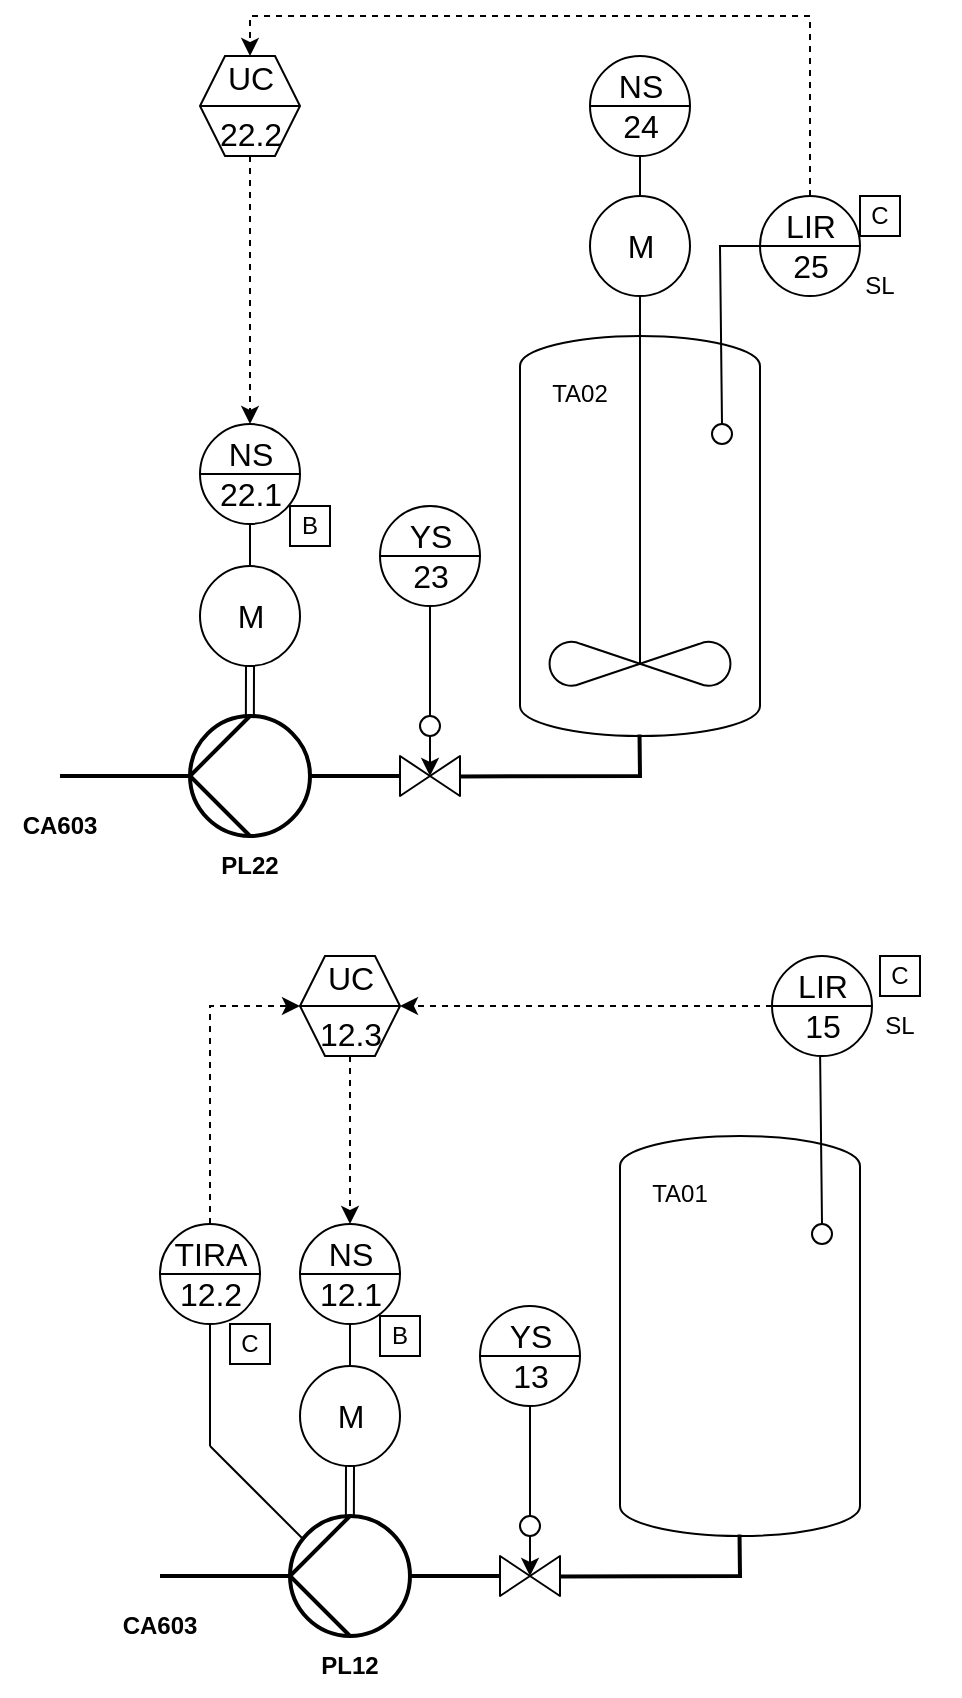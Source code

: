 <mxfile version="22.0.3" type="device">
  <diagram name="Page-1" id="qW39JcqbQnVajfrTr7IP">
    <mxGraphModel dx="1080" dy="1033" grid="1" gridSize="10" guides="1" tooltips="1" connect="1" arrows="1" fold="1" page="1" pageScale="1" pageWidth="850" pageHeight="1100" math="0" shadow="0">
      <root>
        <mxCell id="0" />
        <mxCell id="1" parent="0" />
        <mxCell id="VSIo94IfT64aYqF4Eojm-2" value="" style="shape=mxgraph.pid.vessels.pressurized_vessel;html=1;pointerEvents=1;align=center;verticalLabelPosition=bottom;verticalAlign=top;dashed=0;" parent="1" vertex="1">
          <mxGeometry x="540" y="260" width="120" height="200" as="geometry" />
        </mxCell>
        <mxCell id="VSIo94IfT64aYqF4Eojm-10" value="NS&lt;br style=&quot;font-size: 16px;&quot;&gt;24&lt;br style=&quot;font-size: 16px;&quot;&gt; " style="html=1;outlineConnect=0;align=center;dashed=0;aspect=fixed;shape=mxgraph.pid2inst.discInst;mounting=room;fontSize=16;" parent="1" vertex="1">
          <mxGeometry x="575" y="120" width="50" height="50" as="geometry" />
        </mxCell>
        <mxCell id="VSIo94IfT64aYqF4Eojm-12" value="M" style="dashed=0;outlineConnect=0;align=center;html=1;shape=mxgraph.pid.engines.electric_motor;fontSize=16;aspect=fixed;" parent="1" vertex="1">
          <mxGeometry x="575" y="190" width="50" height="50" as="geometry" />
        </mxCell>
        <mxCell id="VSIo94IfT64aYqF4Eojm-13" value="" style="shape=mxgraph.pid.agitators.agitator_(propeller);html=1;pointerEvents=1;align=center;verticalLabelPosition=bottom;verticalAlign=top;dashed=0;" parent="1" vertex="1">
          <mxGeometry x="554" y="304" width="92" height="132" as="geometry" />
        </mxCell>
        <mxCell id="VSIo94IfT64aYqF4Eojm-14" value="" style="endArrow=none;html=1;rounded=0;entryX=0.5;entryY=1;entryDx=0;entryDy=0;entryPerimeter=0;" parent="1" target="VSIo94IfT64aYqF4Eojm-12" edge="1">
          <mxGeometry width="50" height="50" relative="1" as="geometry">
            <mxPoint x="600" y="304" as="sourcePoint" />
            <mxPoint x="650" y="254" as="targetPoint" />
          </mxGeometry>
        </mxCell>
        <mxCell id="VSIo94IfT64aYqF4Eojm-15" value="" style="endArrow=none;html=1;rounded=0;entryX=0.5;entryY=1;entryDx=0;entryDy=0;exitX=0.5;exitY=0;exitDx=0;exitDy=0;exitPerimeter=0;" parent="1" source="VSIo94IfT64aYqF4Eojm-12" target="VSIo94IfT64aYqF4Eojm-10" edge="1">
          <mxGeometry width="50" height="50" relative="1" as="geometry">
            <mxPoint x="540" y="370" as="sourcePoint" />
            <mxPoint x="590" y="320" as="targetPoint" />
          </mxGeometry>
        </mxCell>
        <mxCell id="VSIo94IfT64aYqF4Eojm-16" value="TA02" style="text;strokeColor=none;align=center;fillColor=none;html=1;verticalAlign=middle;whiteSpace=wrap;rounded=0;" parent="1" vertex="1">
          <mxGeometry x="540" y="274" width="60" height="30" as="geometry" />
        </mxCell>
        <mxCell id="VSIo94IfT64aYqF4Eojm-18" value="" style="ellipse;whiteSpace=wrap;html=1;aspect=fixed;" parent="1" vertex="1">
          <mxGeometry x="636" y="304" width="10" height="10" as="geometry" />
        </mxCell>
        <mxCell id="VSIo94IfT64aYqF4Eojm-19" value="" style="endArrow=none;html=1;rounded=0;exitX=0.5;exitY=0;exitDx=0;exitDy=0;" parent="1" source="VSIo94IfT64aYqF4Eojm-18" target="VSIo94IfT64aYqF4Eojm-17" edge="1">
          <mxGeometry width="50" height="50" relative="1" as="geometry">
            <mxPoint x="610" y="274" as="sourcePoint" />
            <mxPoint x="660" y="224" as="targetPoint" />
            <Array as="points">
              <mxPoint x="640" y="215" />
            </Array>
          </mxGeometry>
        </mxCell>
        <mxCell id="VSIo94IfT64aYqF4Eojm-34" value="" style="verticalLabelPosition=bottom;align=center;html=1;verticalAlign=top;pointerEvents=1;dashed=0;shape=mxgraph.pid2valves.valve;valveType=gate" parent="1" vertex="1">
          <mxGeometry x="480" y="470" width="30" height="20" as="geometry" />
        </mxCell>
        <mxCell id="VSIo94IfT64aYqF4Eojm-35" value="&lt;font style=&quot;font-size: 16px;&quot;&gt;YS&lt;br&gt;23&lt;/font&gt;&lt;br&gt; " style="html=1;outlineConnect=0;align=center;dashed=0;aspect=fixed;shape=mxgraph.pid2inst.discInst;mounting=room" parent="1" vertex="1">
          <mxGeometry x="470" y="345" width="50" height="50" as="geometry" />
        </mxCell>
        <mxCell id="VSIo94IfT64aYqF4Eojm-36" value="" style="group" parent="1" vertex="1" connectable="0">
          <mxGeometry x="660" y="190" width="90" height="60" as="geometry" />
        </mxCell>
        <mxCell id="VSIo94IfT64aYqF4Eojm-17" value="LIR&lt;br style=&quot;font-size: 16px;&quot;&gt;25&lt;br style=&quot;font-size: 16px;&quot;&gt; " style="html=1;outlineConnect=0;align=center;dashed=0;aspect=fixed;shape=mxgraph.pid2inst.discInst;mounting=room;fontSize=16;" parent="VSIo94IfT64aYqF4Eojm-36" vertex="1">
          <mxGeometry width="50" height="50" as="geometry" />
        </mxCell>
        <mxCell id="VSIo94IfT64aYqF4Eojm-20" value="SL" style="text;strokeColor=none;align=center;fillColor=none;html=1;verticalAlign=middle;whiteSpace=wrap;rounded=0;" parent="VSIo94IfT64aYqF4Eojm-36" vertex="1">
          <mxGeometry x="30" y="30" width="60" height="30" as="geometry" />
        </mxCell>
        <mxCell id="LFD4L2ISdzCojTMqFrCi-5" value="C" style="rounded=0;whiteSpace=wrap;html=1;" vertex="1" parent="VSIo94IfT64aYqF4Eojm-36">
          <mxGeometry x="50" width="20" height="20" as="geometry" />
        </mxCell>
        <mxCell id="VSIo94IfT64aYqF4Eojm-37" value="" style="endArrow=none;html=1;rounded=0;exitX=1;exitY=0.512;exitDx=0;exitDy=0;exitPerimeter=0;entryX=0.498;entryY=0.996;entryDx=0;entryDy=0;entryPerimeter=0;strokeWidth=2;" parent="1" source="VSIo94IfT64aYqF4Eojm-34" target="VSIo94IfT64aYqF4Eojm-2" edge="1">
          <mxGeometry width="50" height="50" relative="1" as="geometry">
            <mxPoint x="550" y="430" as="sourcePoint" />
            <mxPoint x="600" y="380" as="targetPoint" />
            <Array as="points">
              <mxPoint x="600" y="480" />
            </Array>
          </mxGeometry>
        </mxCell>
        <mxCell id="VSIo94IfT64aYqF4Eojm-38" value="" style="ellipse;whiteSpace=wrap;html=1;aspect=fixed;" parent="1" vertex="1">
          <mxGeometry x="490" y="450" width="10" height="10" as="geometry" />
        </mxCell>
        <mxCell id="VSIo94IfT64aYqF4Eojm-39" style="edgeStyle=orthogonalEdgeStyle;rounded=0;orthogonalLoop=1;jettySize=auto;html=1;entryX=0.508;entryY=0.485;entryDx=0;entryDy=0;entryPerimeter=0;" parent="1" source="VSIo94IfT64aYqF4Eojm-38" target="VSIo94IfT64aYqF4Eojm-34" edge="1">
          <mxGeometry relative="1" as="geometry" />
        </mxCell>
        <mxCell id="VSIo94IfT64aYqF4Eojm-41" value="" style="endArrow=none;html=1;rounded=0;entryX=0.5;entryY=1;entryDx=0;entryDy=0;exitX=0.5;exitY=0;exitDx=0;exitDy=0;" parent="1" source="VSIo94IfT64aYqF4Eojm-38" target="VSIo94IfT64aYqF4Eojm-35" edge="1">
          <mxGeometry width="50" height="50" relative="1" as="geometry">
            <mxPoint x="470" y="450" as="sourcePoint" />
            <mxPoint x="520" y="400" as="targetPoint" />
          </mxGeometry>
        </mxCell>
        <mxCell id="VSIo94IfT64aYqF4Eojm-42" value="" style="shape=mxgraph.pid.pumps_-_din.hydraulic;html=1;pointerEvents=1;align=center;verticalLabelPosition=bottom;verticalAlign=top;dashed=0;strokeWidth=2;direction=north;" parent="1" vertex="1">
          <mxGeometry x="375" y="450" width="60" height="60" as="geometry" />
        </mxCell>
        <mxCell id="VSIo94IfT64aYqF4Eojm-43" value="&lt;font style=&quot;font-size: 16px;&quot;&gt;NS&lt;br&gt;22.1&lt;/font&gt;&lt;br&gt; " style="html=1;outlineConnect=0;align=center;dashed=0;aspect=fixed;shape=mxgraph.pid2inst.discInst;mounting=room" parent="1" vertex="1">
          <mxGeometry x="380" y="304" width="50" height="50" as="geometry" />
        </mxCell>
        <mxCell id="VSIo94IfT64aYqF4Eojm-44" value="M" style="dashed=0;outlineConnect=0;align=center;html=1;shape=mxgraph.pid.engines.electric_motor;fontSize=16;aspect=fixed;" parent="1" vertex="1">
          <mxGeometry x="380" y="375" width="50" height="50" as="geometry" />
        </mxCell>
        <mxCell id="VSIo94IfT64aYqF4Eojm-45" value="" style="shape=link;html=1;rounded=0;exitX=0.5;exitY=1;exitDx=0;exitDy=0;exitPerimeter=0;entryX=1.003;entryY=0.499;entryDx=0;entryDy=0;entryPerimeter=0;" parent="1" source="VSIo94IfT64aYqF4Eojm-44" target="VSIo94IfT64aYqF4Eojm-42" edge="1">
          <mxGeometry width="100" relative="1" as="geometry">
            <mxPoint x="460" y="465" as="sourcePoint" />
            <mxPoint x="560" y="465" as="targetPoint" />
          </mxGeometry>
        </mxCell>
        <mxCell id="VSIo94IfT64aYqF4Eojm-46" value="" style="endArrow=none;html=1;rounded=0;entryX=0.5;entryY=1;entryDx=0;entryDy=0;exitX=0.5;exitY=0;exitDx=0;exitDy=0;exitPerimeter=0;" parent="1" source="VSIo94IfT64aYqF4Eojm-44" target="VSIo94IfT64aYqF4Eojm-43" edge="1">
          <mxGeometry width="50" height="50" relative="1" as="geometry">
            <mxPoint x="410" y="405" as="sourcePoint" />
            <mxPoint x="460" y="355" as="targetPoint" />
          </mxGeometry>
        </mxCell>
        <mxCell id="VSIo94IfT64aYqF4Eojm-47" value="" style="endArrow=none;html=1;rounded=0;entryX=-0.003;entryY=0.502;entryDx=0;entryDy=0;entryPerimeter=0;exitX=0.5;exitY=1;exitDx=0;exitDy=0;exitPerimeter=0;strokeWidth=2;" parent="1" source="VSIo94IfT64aYqF4Eojm-42" target="VSIo94IfT64aYqF4Eojm-34" edge="1">
          <mxGeometry width="50" height="50" relative="1" as="geometry">
            <mxPoint x="430" y="515" as="sourcePoint" />
            <mxPoint x="480" y="465" as="targetPoint" />
          </mxGeometry>
        </mxCell>
        <mxCell id="VSIo94IfT64aYqF4Eojm-48" value="" style="endArrow=none;html=1;rounded=0;entryX=0.5;entryY=0;entryDx=0;entryDy=0;entryPerimeter=0;strokeWidth=2;" parent="1" target="VSIo94IfT64aYqF4Eojm-42" edge="1">
          <mxGeometry width="50" height="50" relative="1" as="geometry">
            <mxPoint x="310" y="480" as="sourcePoint" />
            <mxPoint x="360" y="470" as="targetPoint" />
          </mxGeometry>
        </mxCell>
        <mxCell id="VSIo94IfT64aYqF4Eojm-49" value="PL22" style="text;strokeColor=none;align=center;fillColor=none;html=1;verticalAlign=middle;whiteSpace=wrap;rounded=0;fontStyle=1" parent="1" vertex="1">
          <mxGeometry x="375" y="510" width="60" height="30" as="geometry" />
        </mxCell>
        <mxCell id="VSIo94IfT64aYqF4Eojm-50" value="CA603" style="text;strokeColor=none;align=center;fillColor=none;html=1;verticalAlign=middle;whiteSpace=wrap;rounded=0;fontStyle=1" parent="1" vertex="1">
          <mxGeometry x="280" y="490" width="60" height="30" as="geometry" />
        </mxCell>
        <mxCell id="VSIo94IfT64aYqF4Eojm-51" value="" style="shape=mxgraph.pid.vessels.pressurized_vessel;html=1;pointerEvents=1;align=center;verticalLabelPosition=bottom;verticalAlign=top;dashed=0;" parent="1" vertex="1">
          <mxGeometry x="590" y="660" width="120" height="200" as="geometry" />
        </mxCell>
        <mxCell id="VSIo94IfT64aYqF4Eojm-57" value="TA01" style="text;strokeColor=none;align=center;fillColor=none;html=1;verticalAlign=middle;whiteSpace=wrap;rounded=0;" parent="1" vertex="1">
          <mxGeometry x="590" y="674" width="60" height="30" as="geometry" />
        </mxCell>
        <mxCell id="VSIo94IfT64aYqF4Eojm-58" value="" style="ellipse;whiteSpace=wrap;html=1;aspect=fixed;" parent="1" vertex="1">
          <mxGeometry x="686" y="704" width="10" height="10" as="geometry" />
        </mxCell>
        <mxCell id="VSIo94IfT64aYqF4Eojm-59" value="" style="endArrow=none;html=1;rounded=0;exitX=0.5;exitY=0;exitDx=0;exitDy=0;" parent="1" source="VSIo94IfT64aYqF4Eojm-58" target="VSIo94IfT64aYqF4Eojm-63" edge="1">
          <mxGeometry width="50" height="50" relative="1" as="geometry">
            <mxPoint x="660" y="674" as="sourcePoint" />
            <mxPoint x="710" y="624" as="targetPoint" />
            <Array as="points">
              <mxPoint x="690" y="615" />
            </Array>
          </mxGeometry>
        </mxCell>
        <mxCell id="VSIo94IfT64aYqF4Eojm-60" value="" style="verticalLabelPosition=bottom;align=center;html=1;verticalAlign=top;pointerEvents=1;dashed=0;shape=mxgraph.pid2valves.valve;valveType=gate" parent="1" vertex="1">
          <mxGeometry x="530" y="870" width="30" height="20" as="geometry" />
        </mxCell>
        <mxCell id="VSIo94IfT64aYqF4Eojm-61" value="&lt;font style=&quot;font-size: 16px;&quot;&gt;&lt;font style=&quot;font-size: 16px;&quot;&gt;YS&lt;br&gt;&lt;/font&gt;13&lt;/font&gt;&lt;br&gt; " style="html=1;outlineConnect=0;align=center;dashed=0;aspect=fixed;shape=mxgraph.pid2inst.discInst;mounting=room" parent="1" vertex="1">
          <mxGeometry x="520" y="745" width="50" height="50" as="geometry" />
        </mxCell>
        <mxCell id="VSIo94IfT64aYqF4Eojm-62" value="" style="group" parent="1" vertex="1" connectable="0">
          <mxGeometry x="670" y="560" width="90" height="60" as="geometry" />
        </mxCell>
        <mxCell id="VSIo94IfT64aYqF4Eojm-63" value="LIR&lt;br style=&quot;font-size: 16px;&quot;&gt;15&lt;br style=&quot;font-size: 16px;&quot;&gt; " style="html=1;outlineConnect=0;align=center;dashed=0;aspect=fixed;shape=mxgraph.pid2inst.discInst;mounting=room;fontSize=16;" parent="VSIo94IfT64aYqF4Eojm-62" vertex="1">
          <mxGeometry x="-4" y="10" width="50" height="50" as="geometry" />
        </mxCell>
        <mxCell id="VSIo94IfT64aYqF4Eojm-64" value="SL" style="text;strokeColor=none;align=center;fillColor=none;html=1;verticalAlign=middle;whiteSpace=wrap;rounded=0;" parent="VSIo94IfT64aYqF4Eojm-62" vertex="1">
          <mxGeometry x="30" y="30" width="60" height="30" as="geometry" />
        </mxCell>
        <mxCell id="LFD4L2ISdzCojTMqFrCi-6" value="C" style="rounded=0;whiteSpace=wrap;html=1;" vertex="1" parent="VSIo94IfT64aYqF4Eojm-62">
          <mxGeometry x="50" y="10" width="20" height="20" as="geometry" />
        </mxCell>
        <mxCell id="VSIo94IfT64aYqF4Eojm-65" value="" style="endArrow=none;html=1;rounded=0;exitX=1;exitY=0.512;exitDx=0;exitDy=0;exitPerimeter=0;entryX=0.498;entryY=0.996;entryDx=0;entryDy=0;entryPerimeter=0;strokeWidth=2;" parent="1" source="VSIo94IfT64aYqF4Eojm-60" target="VSIo94IfT64aYqF4Eojm-51" edge="1">
          <mxGeometry width="50" height="50" relative="1" as="geometry">
            <mxPoint x="600" y="830" as="sourcePoint" />
            <mxPoint x="650" y="780" as="targetPoint" />
            <Array as="points">
              <mxPoint x="650" y="880" />
            </Array>
          </mxGeometry>
        </mxCell>
        <mxCell id="VSIo94IfT64aYqF4Eojm-66" value="" style="ellipse;whiteSpace=wrap;html=1;aspect=fixed;" parent="1" vertex="1">
          <mxGeometry x="540" y="850" width="10" height="10" as="geometry" />
        </mxCell>
        <mxCell id="VSIo94IfT64aYqF4Eojm-67" style="edgeStyle=orthogonalEdgeStyle;rounded=0;orthogonalLoop=1;jettySize=auto;html=1;entryX=0.508;entryY=0.485;entryDx=0;entryDy=0;entryPerimeter=0;" parent="1" source="VSIo94IfT64aYqF4Eojm-66" target="VSIo94IfT64aYqF4Eojm-60" edge="1">
          <mxGeometry relative="1" as="geometry" />
        </mxCell>
        <mxCell id="VSIo94IfT64aYqF4Eojm-68" value="" style="endArrow=none;html=1;rounded=0;entryX=0.5;entryY=1;entryDx=0;entryDy=0;exitX=0.5;exitY=0;exitDx=0;exitDy=0;" parent="1" source="VSIo94IfT64aYqF4Eojm-66" target="VSIo94IfT64aYqF4Eojm-61" edge="1">
          <mxGeometry width="50" height="50" relative="1" as="geometry">
            <mxPoint x="520" y="850" as="sourcePoint" />
            <mxPoint x="570" y="800" as="targetPoint" />
          </mxGeometry>
        </mxCell>
        <mxCell id="VSIo94IfT64aYqF4Eojm-69" value="" style="shape=mxgraph.pid.pumps_-_din.hydraulic;html=1;pointerEvents=1;align=center;verticalLabelPosition=bottom;verticalAlign=top;dashed=0;strokeWidth=2;direction=north;" parent="1" vertex="1">
          <mxGeometry x="425" y="850" width="60" height="60" as="geometry" />
        </mxCell>
        <mxCell id="VSIo94IfT64aYqF4Eojm-70" value="&lt;font style=&quot;font-size: 16px;&quot;&gt;NS&lt;br&gt;12.1&lt;/font&gt;&lt;br&gt; " style="html=1;outlineConnect=0;align=center;dashed=0;aspect=fixed;shape=mxgraph.pid2inst.discInst;mounting=room" parent="1" vertex="1">
          <mxGeometry x="430" y="704" width="50" height="50" as="geometry" />
        </mxCell>
        <mxCell id="VSIo94IfT64aYqF4Eojm-71" value="M" style="dashed=0;outlineConnect=0;align=center;html=1;shape=mxgraph.pid.engines.electric_motor;fontSize=16;aspect=fixed;" parent="1" vertex="1">
          <mxGeometry x="430" y="775" width="50" height="50" as="geometry" />
        </mxCell>
        <mxCell id="VSIo94IfT64aYqF4Eojm-72" value="" style="shape=link;html=1;rounded=0;exitX=0.5;exitY=1;exitDx=0;exitDy=0;exitPerimeter=0;entryX=1.003;entryY=0.499;entryDx=0;entryDy=0;entryPerimeter=0;" parent="1" source="VSIo94IfT64aYqF4Eojm-71" target="VSIo94IfT64aYqF4Eojm-69" edge="1">
          <mxGeometry width="100" relative="1" as="geometry">
            <mxPoint x="510" y="865" as="sourcePoint" />
            <mxPoint x="610" y="865" as="targetPoint" />
          </mxGeometry>
        </mxCell>
        <mxCell id="VSIo94IfT64aYqF4Eojm-73" value="" style="endArrow=none;html=1;rounded=0;entryX=0.5;entryY=1;entryDx=0;entryDy=0;exitX=0.5;exitY=0;exitDx=0;exitDy=0;exitPerimeter=0;" parent="1" source="VSIo94IfT64aYqF4Eojm-71" target="VSIo94IfT64aYqF4Eojm-70" edge="1">
          <mxGeometry width="50" height="50" relative="1" as="geometry">
            <mxPoint x="460" y="805" as="sourcePoint" />
            <mxPoint x="510" y="755" as="targetPoint" />
          </mxGeometry>
        </mxCell>
        <mxCell id="VSIo94IfT64aYqF4Eojm-74" value="" style="endArrow=none;html=1;rounded=0;entryX=-0.003;entryY=0.502;entryDx=0;entryDy=0;entryPerimeter=0;exitX=0.5;exitY=1;exitDx=0;exitDy=0;exitPerimeter=0;strokeWidth=2;" parent="1" source="VSIo94IfT64aYqF4Eojm-69" target="VSIo94IfT64aYqF4Eojm-60" edge="1">
          <mxGeometry width="50" height="50" relative="1" as="geometry">
            <mxPoint x="480" y="915" as="sourcePoint" />
            <mxPoint x="530" y="865" as="targetPoint" />
          </mxGeometry>
        </mxCell>
        <mxCell id="VSIo94IfT64aYqF4Eojm-75" value="" style="endArrow=none;html=1;rounded=0;entryX=0.5;entryY=0;entryDx=0;entryDy=0;entryPerimeter=0;strokeWidth=2;" parent="1" target="VSIo94IfT64aYqF4Eojm-69" edge="1">
          <mxGeometry width="50" height="50" relative="1" as="geometry">
            <mxPoint x="360" y="880" as="sourcePoint" />
            <mxPoint x="410" y="870" as="targetPoint" />
          </mxGeometry>
        </mxCell>
        <mxCell id="VSIo94IfT64aYqF4Eojm-76" value="PL12" style="text;strokeColor=none;align=center;fillColor=none;html=1;verticalAlign=middle;whiteSpace=wrap;rounded=0;fontStyle=1" parent="1" vertex="1">
          <mxGeometry x="425" y="910" width="60" height="30" as="geometry" />
        </mxCell>
        <mxCell id="VSIo94IfT64aYqF4Eojm-77" value="CA603" style="text;strokeColor=none;align=center;fillColor=none;html=1;verticalAlign=middle;whiteSpace=wrap;rounded=0;fontStyle=1" parent="1" vertex="1">
          <mxGeometry x="330" y="890" width="60" height="30" as="geometry" />
        </mxCell>
        <mxCell id="VSIo94IfT64aYqF4Eojm-86" style="edgeStyle=orthogonalEdgeStyle;rounded=0;orthogonalLoop=1;jettySize=auto;html=1;entryX=0.5;entryY=0;entryDx=0;entryDy=0;dashed=1;" parent="1" source="VSIo94IfT64aYqF4Eojm-78" target="VSIo94IfT64aYqF4Eojm-43" edge="1">
          <mxGeometry relative="1" as="geometry" />
        </mxCell>
        <mxCell id="VSIo94IfT64aYqF4Eojm-78" value="&lt;table cellpadding=&quot;4&quot; cellspacing=&quot;0&quot; border=&quot;0&quot; style=&quot;font-size: 16px; width: 100%; height: 100%;&quot;&gt;&lt;tbody style=&quot;font-size: 16px;&quot;&gt;&lt;tr style=&quot;font-size: 16px;&quot;&gt;&lt;td style=&quot;font-size: 16px;&quot;&gt;UC&lt;/td&gt;&lt;/tr&gt;&lt;tr style=&quot;font-size: 16px;&quot;&gt;&lt;td style=&quot;font-size: 16px;&quot;&gt;22.2&lt;br&gt;&lt;/td&gt;&lt;/tr&gt;&lt;/tbody&gt;&lt;/table&gt; " style="html=1;outlineConnect=0;align=center;dashed=0;aspect=fixed;shape=mxgraph.pid2inst.compFunc;mounting=room;fontSize=16;" parent="1" vertex="1">
          <mxGeometry x="380" y="120" width="50" height="50" as="geometry" />
        </mxCell>
        <mxCell id="VSIo94IfT64aYqF4Eojm-88" style="edgeStyle=orthogonalEdgeStyle;rounded=0;orthogonalLoop=1;jettySize=auto;html=1;entryX=0.5;entryY=0;entryDx=0;entryDy=0;dashed=1;" parent="1" source="VSIo94IfT64aYqF4Eojm-84" target="VSIo94IfT64aYqF4Eojm-70" edge="1">
          <mxGeometry relative="1" as="geometry" />
        </mxCell>
        <mxCell id="VSIo94IfT64aYqF4Eojm-84" value="&lt;table cellpadding=&quot;4&quot; cellspacing=&quot;0&quot; border=&quot;0&quot; style=&quot;font-size: 16px; width: 100%; height: 100%;&quot;&gt;&lt;tbody style=&quot;font-size: 16px;&quot;&gt;&lt;tr style=&quot;font-size: 16px;&quot;&gt;&lt;td style=&quot;font-size: 16px;&quot;&gt;UC&lt;/td&gt;&lt;/tr&gt;&lt;tr style=&quot;font-size: 16px;&quot;&gt;&lt;td style=&quot;font-size: 16px;&quot;&gt;12.3&lt;br&gt;&lt;/td&gt;&lt;/tr&gt;&lt;/tbody&gt;&lt;/table&gt; " style="html=1;outlineConnect=0;align=center;dashed=0;aspect=fixed;shape=mxgraph.pid2inst.compFunc;mounting=room;fontSize=16;" parent="1" vertex="1">
          <mxGeometry x="430" y="570" width="50" height="50" as="geometry" />
        </mxCell>
        <mxCell id="VSIo94IfT64aYqF4Eojm-85" style="edgeStyle=orthogonalEdgeStyle;rounded=0;orthogonalLoop=1;jettySize=auto;html=1;entryX=0.5;entryY=0;entryDx=0;entryDy=0;dashed=1;" parent="1" source="VSIo94IfT64aYqF4Eojm-17" target="VSIo94IfT64aYqF4Eojm-78" edge="1">
          <mxGeometry relative="1" as="geometry">
            <Array as="points">
              <mxPoint x="685" y="100" />
              <mxPoint x="405" y="100" />
            </Array>
          </mxGeometry>
        </mxCell>
        <mxCell id="VSIo94IfT64aYqF4Eojm-87" style="edgeStyle=orthogonalEdgeStyle;rounded=0;orthogonalLoop=1;jettySize=auto;html=1;dashed=1;" parent="1" source="VSIo94IfT64aYqF4Eojm-63" target="VSIo94IfT64aYqF4Eojm-84" edge="1">
          <mxGeometry relative="1" as="geometry" />
        </mxCell>
        <mxCell id="IkRM6xhSilAh9bvI-W9X-2" style="edgeStyle=orthogonalEdgeStyle;rounded=0;orthogonalLoop=1;jettySize=auto;html=1;entryX=0;entryY=0.5;entryDx=0;entryDy=0;dashed=1;" parent="1" source="VSIo94IfT64aYqF4Eojm-89" target="VSIo94IfT64aYqF4Eojm-84" edge="1">
          <mxGeometry relative="1" as="geometry">
            <Array as="points">
              <mxPoint x="385" y="595" />
            </Array>
          </mxGeometry>
        </mxCell>
        <mxCell id="VSIo94IfT64aYqF4Eojm-89" value="TIRA&lt;br style=&quot;font-size: 16px;&quot;&gt;12.2&lt;br style=&quot;font-size: 16px;&quot;&gt; " style="html=1;outlineConnect=0;align=center;dashed=0;aspect=fixed;shape=mxgraph.pid2inst.discInst;mounting=room;fontSize=16;" parent="1" vertex="1">
          <mxGeometry x="360" y="704" width="50" height="50" as="geometry" />
        </mxCell>
        <mxCell id="VSIo94IfT64aYqF4Eojm-90" value="" style="endArrow=none;html=1;rounded=0;entryX=0.5;entryY=1;entryDx=0;entryDy=0;" parent="1" target="VSIo94IfT64aYqF4Eojm-89" edge="1">
          <mxGeometry width="50" height="50" relative="1" as="geometry">
            <mxPoint x="385" y="815" as="sourcePoint" />
            <mxPoint x="385" y="760" as="targetPoint" />
          </mxGeometry>
        </mxCell>
        <mxCell id="IkRM6xhSilAh9bvI-W9X-1" value="" style="endArrow=none;html=1;rounded=0;" parent="1" edge="1">
          <mxGeometry width="50" height="50" relative="1" as="geometry">
            <mxPoint x="385" y="815" as="sourcePoint" />
            <mxPoint x="432" y="862" as="targetPoint" />
          </mxGeometry>
        </mxCell>
        <mxCell id="LFD4L2ISdzCojTMqFrCi-1" value="B" style="rounded=0;whiteSpace=wrap;html=1;" vertex="1" parent="1">
          <mxGeometry x="425" y="345" width="20" height="20" as="geometry" />
        </mxCell>
        <mxCell id="LFD4L2ISdzCojTMqFrCi-2" value="B" style="rounded=0;whiteSpace=wrap;html=1;" vertex="1" parent="1">
          <mxGeometry x="470" y="750" width="20" height="20" as="geometry" />
        </mxCell>
        <mxCell id="LFD4L2ISdzCojTMqFrCi-3" value="C" style="rounded=0;whiteSpace=wrap;html=1;" vertex="1" parent="1">
          <mxGeometry x="395" y="754" width="20" height="20" as="geometry" />
        </mxCell>
      </root>
    </mxGraphModel>
  </diagram>
</mxfile>
